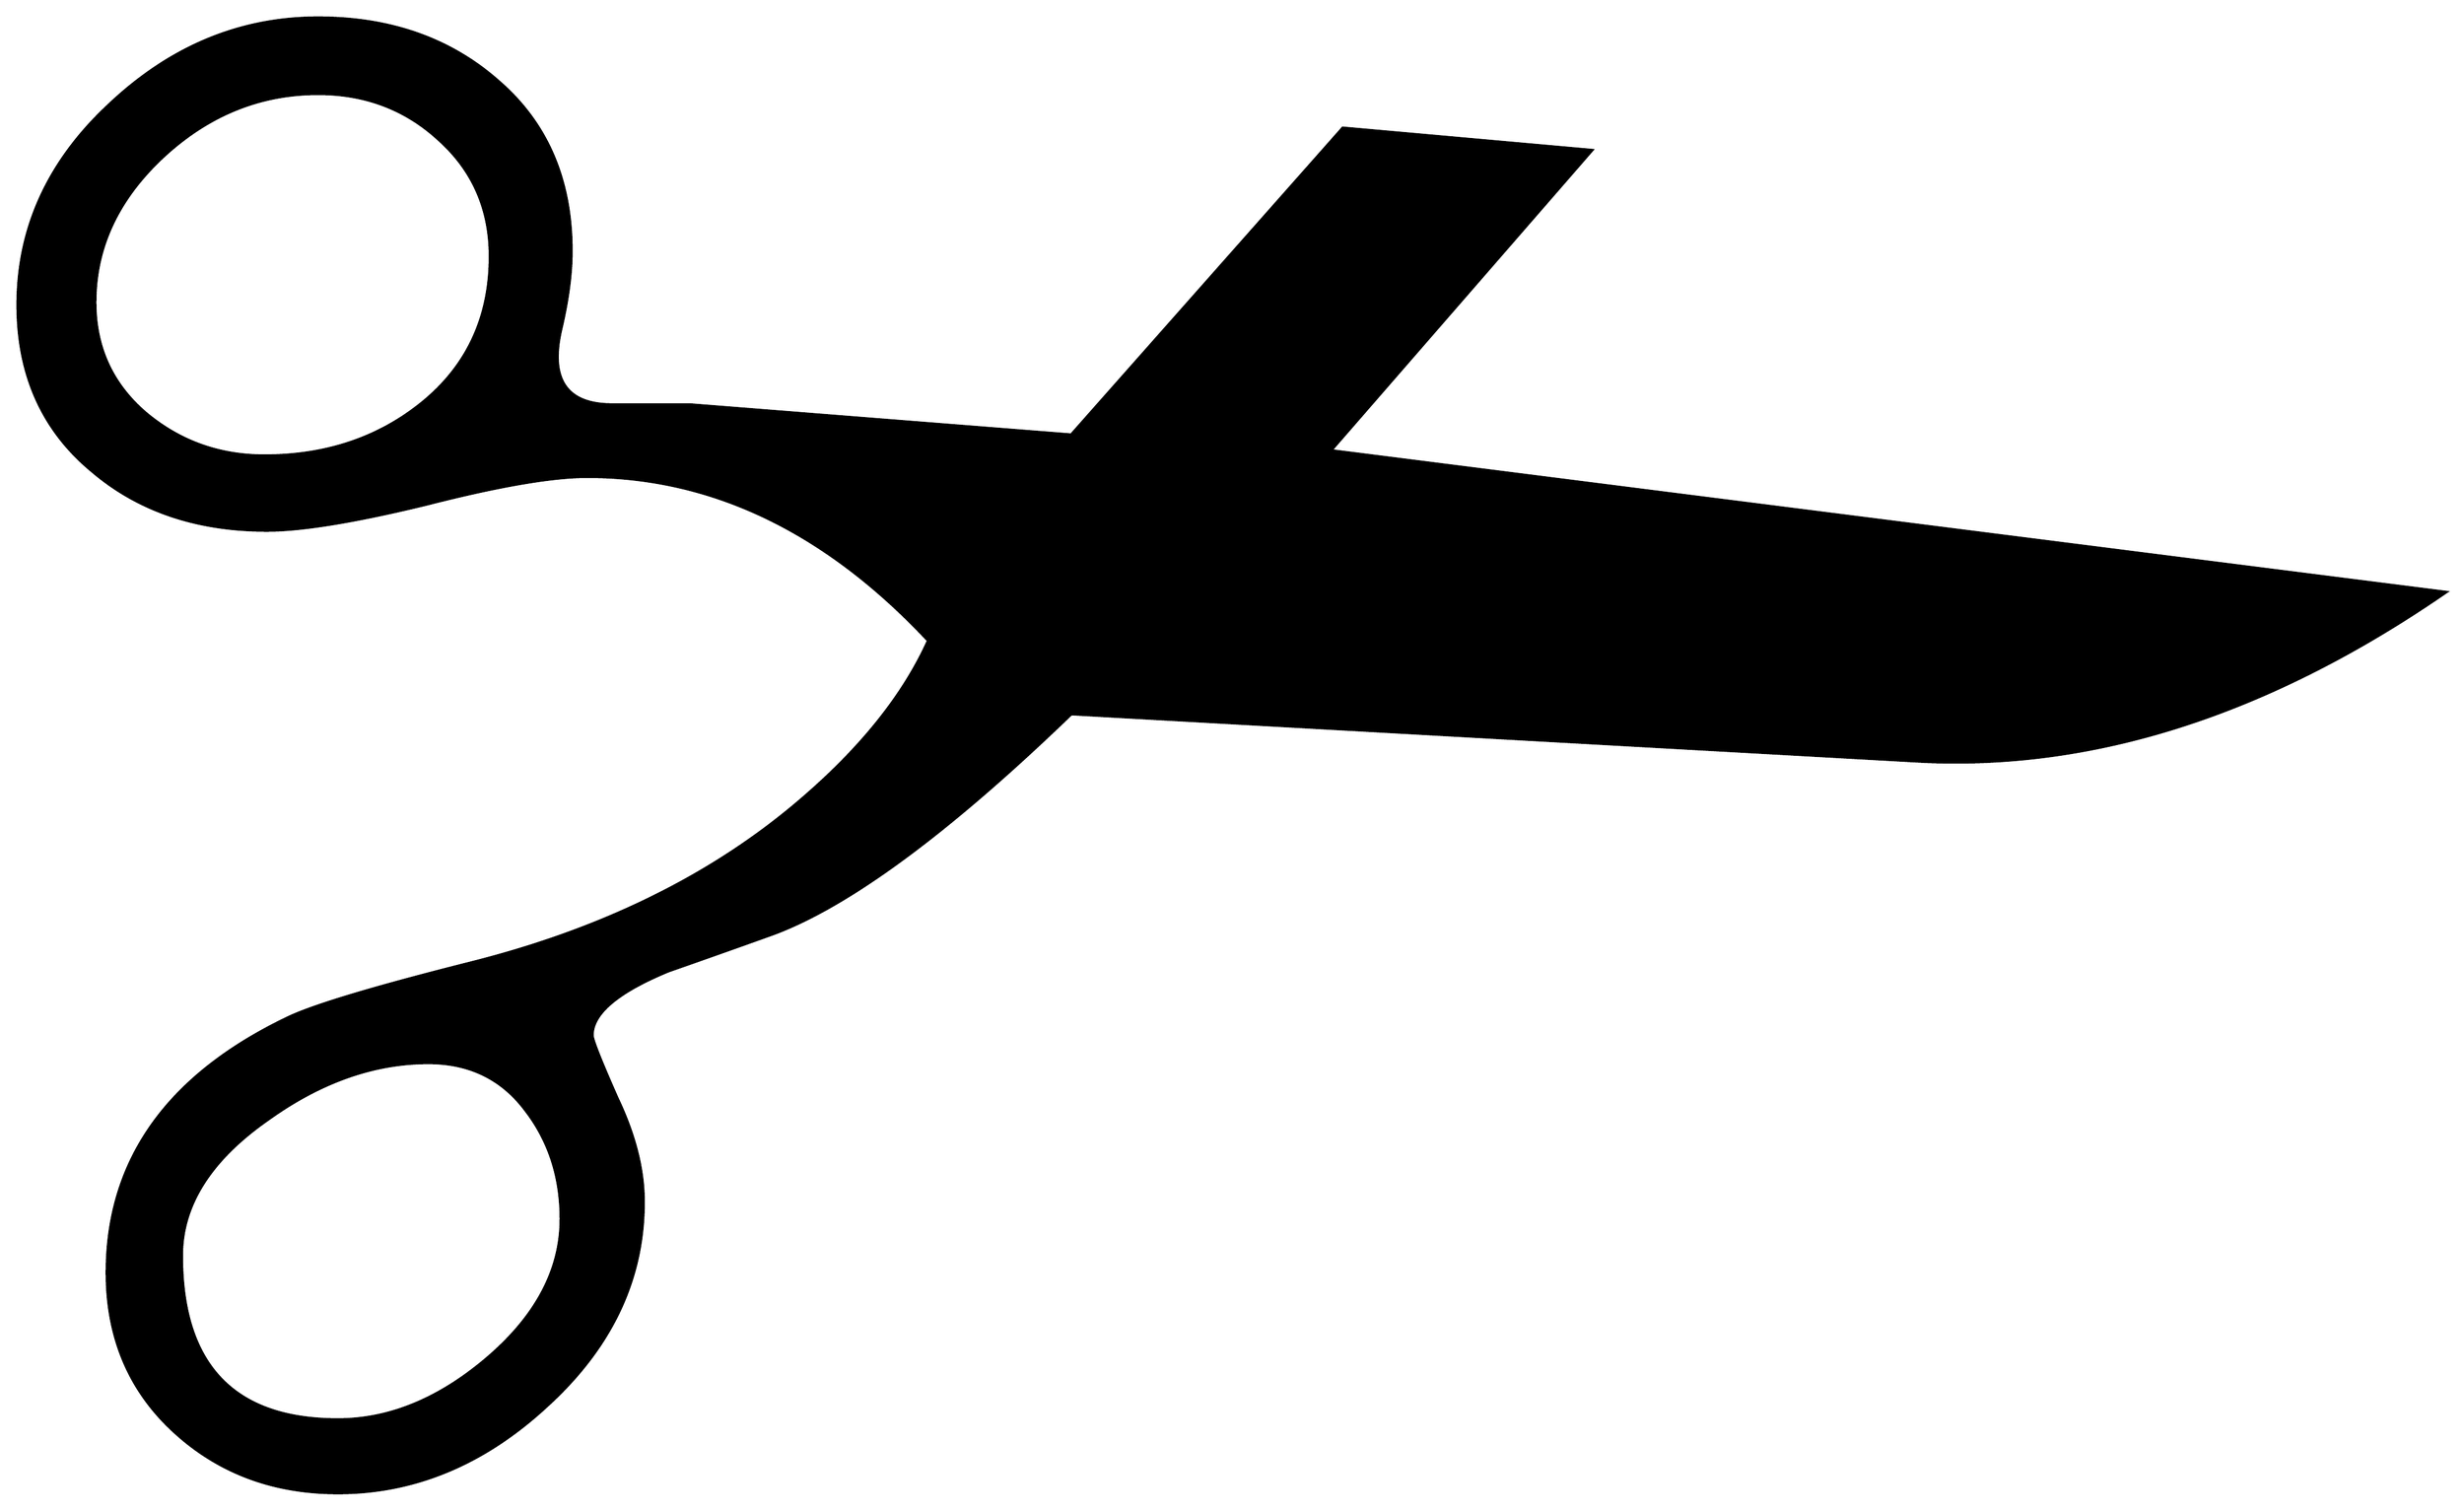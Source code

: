 


\begin{tikzpicture}[y=0.80pt, x=0.80pt, yscale=-1.0, xscale=1.0, inner sep=0pt, outer sep=0pt]
\begin{scope}[shift={(100.0,1833.0)},nonzero rule]
  \path[draw=.,fill=.,line width=1.600pt] (1951.0,-834.0) ..
    controls (1815.667,-740.667) and (1681.333,-697.667) ..
    (1548.0,-705.0) -- (903.0,-741.0) .. controls (809.0,-650.333)
    and (733.0,-594.333) .. (675.0,-573.0) .. controls
    (649.0,-563.667) and (622.667,-554.333) .. (596.0,-545.0) ..
    controls (557.333,-529.0) and (538.0,-512.667) .. (538.0,-496.0)
    .. controls (538.0,-492.667) and (544.333,-476.667) ..
    (557.0,-448.0) .. controls (570.333,-420.0) and (577.0,-393.667)
    .. (577.0,-369.0) .. controls (577.0,-310.333) and
    (552.667,-258.667) .. (504.0,-214.0) .. controls (456.0,-169.333)
    and (402.667,-147.0) .. (344.0,-147.0) .. controls
    (294.667,-147.0) and (253.0,-162.667) .. (219.0,-194.0) ..
    controls (185.0,-225.333) and (168.0,-265.667) .. (168.0,-315.0)
    .. controls (168.0,-401.0) and (214.333,-466.0) ..
    (307.0,-510.0) .. controls (327.0,-519.333) and (372.667,-533.0)
    .. (444.0,-551.0) .. controls (548.0,-577.0) and
    (634.0,-620.0) .. (702.0,-680.0) .. controls (745.333,-718.0)
    and (776.0,-757.0) .. (794.0,-797.0) .. controls
    (716.0,-880.333) and (629.333,-922.0) .. (534.0,-922.0) ..
    controls (507.333,-922.0) and (466.667,-915.0) .. (412.0,-901.0)
    .. controls (357.333,-887.667) and (316.667,-881.0) ..
    (290.0,-881.0) .. controls (236.667,-881.0) and (192.333,-896.0)
    .. (157.0,-926.0) .. controls (119.0,-957.333) and
    (100.0,-999.667) .. (100.0,-1053.0) .. controls
    (100.0,-1111.667) and (123.333,-1162.667) .. (170.0,-1206.0) ..
    controls (216.667,-1250.0) and (269.667,-1272.0) ..
    (329.0,-1272.0) .. controls (384.333,-1272.0) and
    (430.333,-1255.667) .. (467.0,-1223.0) .. controls
    (503.667,-1191.0) and (522.0,-1148.0) .. (522.0,-1094.0) ..
    controls (522.0,-1076.667) and (519.333,-1056.667) ..
    (514.0,-1034.0) .. controls (505.333,-996.0) and
    (518.333,-977.0) .. (553.0,-977.0) -- (612.0,-977.0) --
    (903.0,-954.0) -- (1110.0,-1188.0) -- (1300.0,-1171.0) --
    (1101.0,-942.0) -- (1951.0,-834.0) -- cycle(460.0,-1090.0)
    .. controls (460.0,-1126.0) and (447.0,-1155.667) ..
    (421.0,-1179.0) .. controls (395.667,-1202.333) and
    (365.0,-1214.0) .. (329.0,-1214.0) .. controls
    (285.667,-1214.0) and (247.0,-1198.667) .. (213.0,-1168.0) ..
    controls (177.0,-1135.333) and (159.0,-1097.667) ..
    (159.0,-1055.0) .. controls (159.0,-1021.0) and
    (171.667,-993.0) .. (197.0,-971.0) .. controls (223.0,-949.0)
    and (253.333,-938.0) .. (288.0,-938.0) .. controls
    (335.333,-938.0) and (375.667,-951.667) .. (409.0,-979.0) ..
    controls (443.0,-1007.0) and (460.0,-1044.0) ..
    (460.0,-1090.0) -- cycle(514.0,-356.0) .. controls
    (514.0,-388.0) and (505.0,-415.667) .. (487.0,-439.0) ..
    controls (469.0,-463.0) and (444.333,-475.0) .. (413.0,-475.0)
    .. controls (371.667,-475.0) and (331.0,-460.667) ..
    (291.0,-432.0) .. controls (247.0,-401.333) and (225.0,-366.667)
    .. (225.0,-328.0) .. controls (225.0,-244.667) and
    (264.667,-203.0) .. (344.0,-203.0) .. controls (383.333,-203.0)
    and (421.333,-218.667) .. (458.0,-250.0) .. controls
    (495.333,-282.0) and (514.0,-317.333) .. (514.0,-356.0) --
    cycle;
\end{scope}

\end{tikzpicture}

